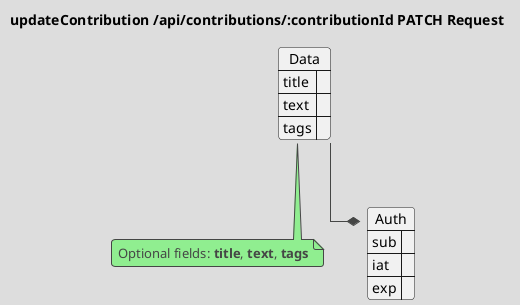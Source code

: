 @startuml updateContribution-Request
!theme toy
skinparam linetype ortho
title "updateContribution /api/contributions/:contributionId PATCH Request"

json Data {
    ' Optional
    "title": "",
    ' Optional
    "text": "",
    ' Optional
    "tags": ""
}

note bottom of Data
    Optional fields: **title**, **text**, **tags**
end note

json Auth {
    "sub": "",
    "iat": "",
    "exp": ""
}

Data --* Auth
@enduml
@startuml updateContribution-Response
!theme toy
title "updateContribution /api/contributions/:contributionId PATCH Response"
@enduml
